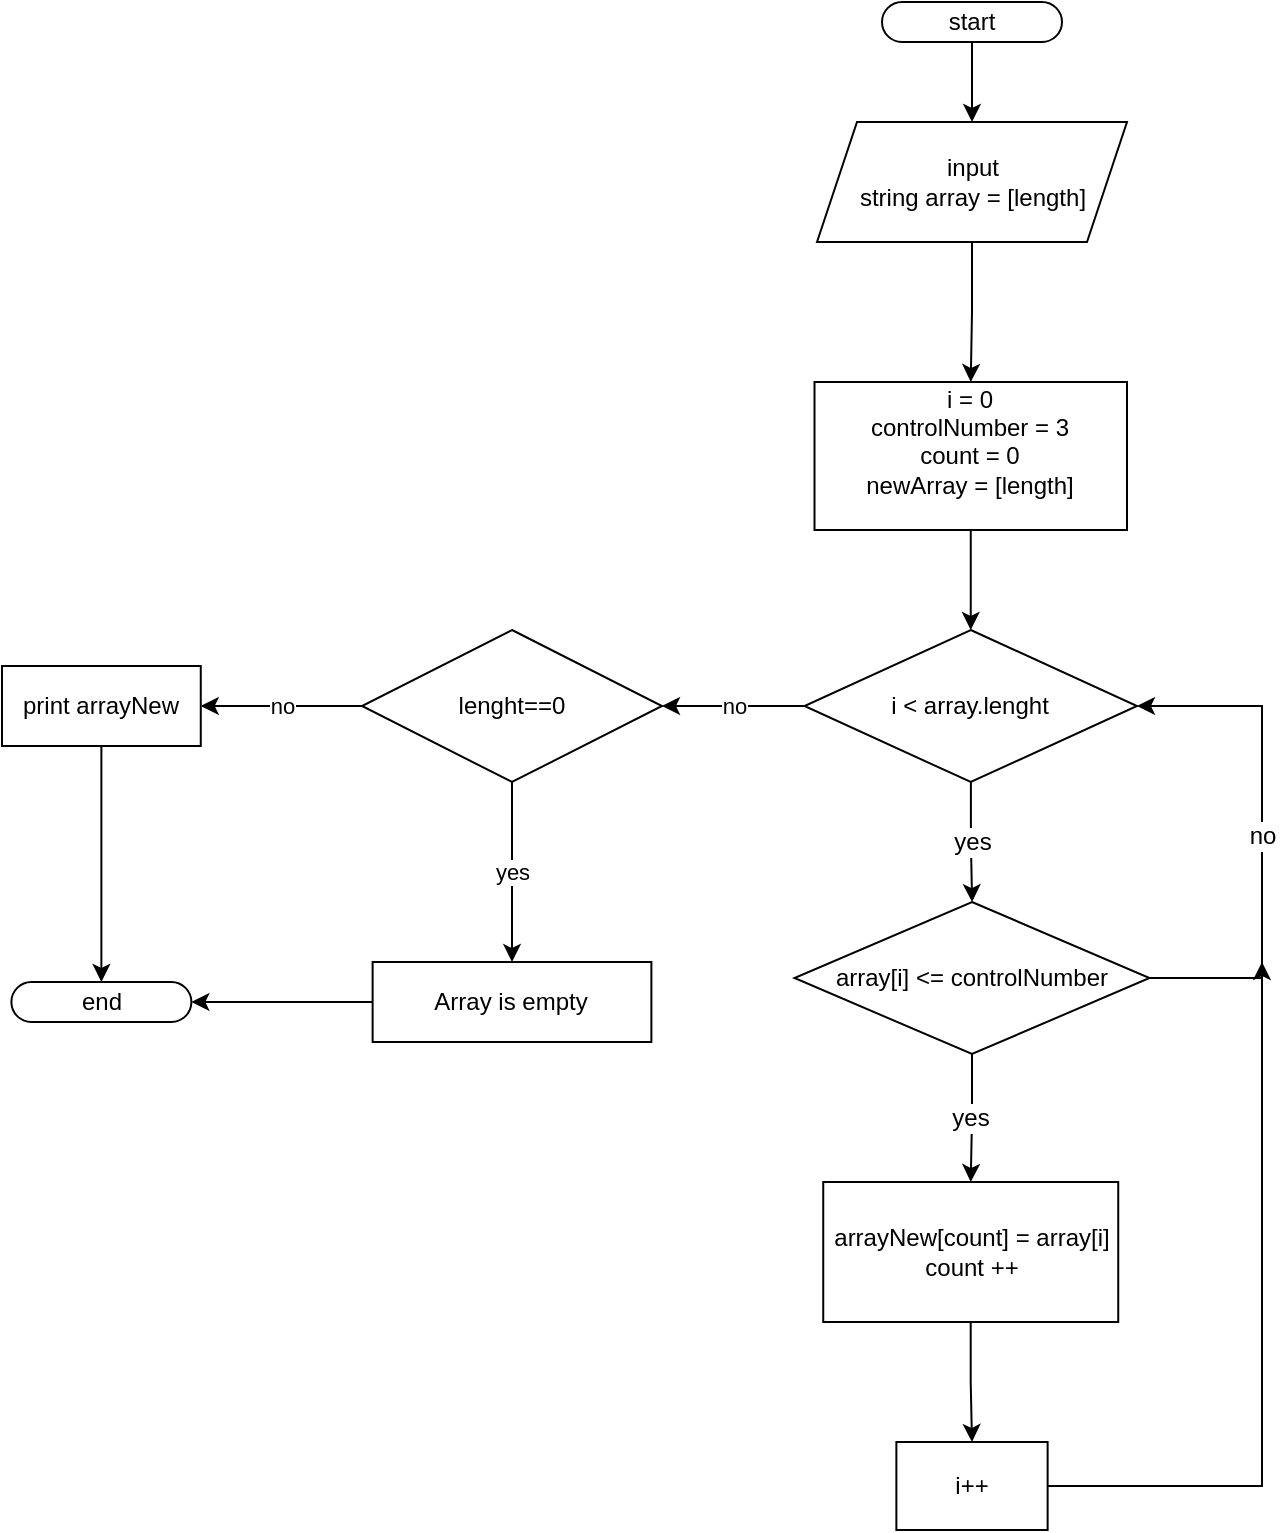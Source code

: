 <mxfile version="20.7.4" type="device"><diagram id="GDuO8Flib6e-O3ZLY6Te" name="Страница 1"><mxGraphModel dx="1257" dy="764" grid="1" gridSize="10" guides="1" tooltips="1" connect="1" arrows="1" fold="1" page="1" pageScale="1" pageWidth="827" pageHeight="1169" math="0" shadow="0"><root><mxCell id="0"/><mxCell id="1" parent="0"/><mxCell id="1QiCX0lnJflw7febKzZV-52" style="edgeStyle=orthogonalEdgeStyle;rounded=0;orthogonalLoop=1;jettySize=auto;html=1;" edge="1" parent="1" source="1QiCX0lnJflw7febKzZV-3" target="1QiCX0lnJflw7febKzZV-24"><mxGeometry relative="1" as="geometry"/></mxCell><mxCell id="1QiCX0lnJflw7febKzZV-3" value="start" style="rounded=1;whiteSpace=wrap;html=1;arcSize=50;fontSize=12;" vertex="1" parent="1"><mxGeometry x="500" y="90" width="90" height="20" as="geometry"/></mxCell><mxCell id="1QiCX0lnJflw7febKzZV-4" value="yes" style="edgeStyle=orthogonalEdgeStyle;rounded=0;orthogonalLoop=1;jettySize=auto;html=1;fontSize=12;" edge="1" parent="1" source="1QiCX0lnJflw7febKzZV-6" target="1QiCX0lnJflw7febKzZV-11"><mxGeometry relative="1" as="geometry"/></mxCell><mxCell id="1QiCX0lnJflw7febKzZV-33" value="no" style="edgeStyle=orthogonalEdgeStyle;rounded=0;orthogonalLoop=1;jettySize=auto;html=1;entryX=1;entryY=0.5;entryDx=0;entryDy=0;" edge="1" parent="1" source="1QiCX0lnJflw7febKzZV-6" target="1QiCX0lnJflw7febKzZV-29"><mxGeometry relative="1" as="geometry"/></mxCell><mxCell id="1QiCX0lnJflw7febKzZV-6" value="&lt;span style=&quot;text-align: left; font-size: 12px;&quot;&gt;i &amp;lt; array.lenght&lt;/span&gt;" style="rhombus;whiteSpace=wrap;html=1;fontSize=12;" vertex="1" parent="1"><mxGeometry x="461.25" y="404" width="166.25" height="76" as="geometry"/></mxCell><mxCell id="1QiCX0lnJflw7febKzZV-7" value="" style="edgeStyle=orthogonalEdgeStyle;rounded=0;orthogonalLoop=1;jettySize=auto;html=1;fontSize=12;" edge="1" parent="1" source="1QiCX0lnJflw7febKzZV-8" target="1QiCX0lnJflw7febKzZV-6"><mxGeometry relative="1" as="geometry"/></mxCell><mxCell id="1QiCX0lnJflw7febKzZV-8" value="&lt;div style=&quot;&quot;&gt;&lt;span style=&quot;background-color: initial;&quot;&gt;i = 0&lt;/span&gt;&lt;/div&gt;&lt;div style=&quot;&quot;&gt;&lt;span style=&quot;background-color: initial;&quot;&gt;controlNumber = 3&lt;/span&gt;&lt;/div&gt;&lt;div style=&quot;&quot;&gt;count = 0&lt;span style=&quot;background-color: initial;&quot;&gt;&lt;br&gt;&lt;/span&gt;&lt;/div&gt;&lt;span style=&quot;font-size: 12px;&quot;&gt;newArray = [length]&lt;/span&gt;&lt;span style=&quot;font-size: 12px;&quot;&gt;&lt;br style=&quot;font-size: 12px;&quot;&gt;&lt;br style=&quot;font-size: 12px;&quot;&gt;&lt;/span&gt;" style="rounded=0;whiteSpace=wrap;html=1;fontSize=12;" vertex="1" parent="1"><mxGeometry x="466.25" y="280" width="156.25" height="74" as="geometry"/></mxCell><mxCell id="1QiCX0lnJflw7febKzZV-9" value="no" style="edgeStyle=orthogonalEdgeStyle;rounded=0;orthogonalLoop=1;jettySize=auto;html=1;fontSize=12;entryX=1;entryY=0.5;entryDx=0;entryDy=0;exitX=1;exitY=0.5;exitDx=0;exitDy=0;" edge="1" parent="1" source="1QiCX0lnJflw7febKzZV-11" target="1QiCX0lnJflw7febKzZV-6"><mxGeometry relative="1" as="geometry"><mxPoint x="650" y="582" as="sourcePoint"/><mxPoint x="770" y="430" as="targetPoint"/><Array as="points"><mxPoint x="690" y="578"/><mxPoint x="690" y="442"/></Array></mxGeometry></mxCell><mxCell id="1QiCX0lnJflw7febKzZV-10" value="yes" style="edgeStyle=orthogonalEdgeStyle;rounded=0;orthogonalLoop=1;jettySize=auto;html=1;entryX=0.5;entryY=0;entryDx=0;entryDy=0;fontSize=12;exitX=0.5;exitY=1;exitDx=0;exitDy=0;entryPerimeter=0;" edge="1" parent="1" source="1QiCX0lnJflw7febKzZV-11" target="1QiCX0lnJflw7febKzZV-18"><mxGeometry relative="1" as="geometry"><mxPoint x="536" y="644" as="sourcePoint"/><mxPoint x="536.25" y="704" as="targetPoint"/><Array as="points"/></mxGeometry></mxCell><mxCell id="1QiCX0lnJflw7febKzZV-11" value="&lt;span style=&quot;text-align: left;&quot;&gt;array&lt;/span&gt;&lt;span style=&quot;font-size: 12px; text-align: left;&quot;&gt;[i&lt;/span&gt;&lt;span style=&quot;font-size: 12px; text-align: left;&quot;&gt;] &amp;lt;=&amp;nbsp;&lt;/span&gt;controlNumber&lt;span style=&quot;font-size: 12px; text-align: left;&quot;&gt;&lt;br&gt;&lt;/span&gt;" style="rhombus;whiteSpace=wrap;html=1;fontSize=12;" vertex="1" parent="1"><mxGeometry x="456.25" y="540" width="177.5" height="76" as="geometry"/></mxCell><mxCell id="1QiCX0lnJflw7febKzZV-30" style="edgeStyle=orthogonalEdgeStyle;rounded=0;orthogonalLoop=1;jettySize=auto;html=1;entryX=0.5;entryY=0;entryDx=0;entryDy=0;" edge="1" parent="1" source="1QiCX0lnJflw7febKzZV-18" target="1QiCX0lnJflw7febKzZV-20"><mxGeometry relative="1" as="geometry"/></mxCell><mxCell id="1QiCX0lnJflw7febKzZV-18" value="arrayNew[count] = array[i]&lt;br&gt;count ++" style="whiteSpace=wrap;html=1;fontSize=12;" vertex="1" parent="1"><mxGeometry x="470.62" y="680" width="147.5" height="70" as="geometry"/></mxCell><mxCell id="1QiCX0lnJflw7febKzZV-32" style="edgeStyle=orthogonalEdgeStyle;rounded=0;orthogonalLoop=1;jettySize=auto;html=1;" edge="1" parent="1" source="1QiCX0lnJflw7febKzZV-20"><mxGeometry relative="1" as="geometry"><mxPoint x="690" y="570" as="targetPoint"/><Array as="points"><mxPoint x="690" y="832"/><mxPoint x="690" y="580"/></Array></mxGeometry></mxCell><mxCell id="1QiCX0lnJflw7febKzZV-20" value="i++" style="whiteSpace=wrap;html=1;fontSize=12;" vertex="1" parent="1"><mxGeometry x="507.19" y="810" width="75.62" height="44" as="geometry"/></mxCell><mxCell id="1QiCX0lnJflw7febKzZV-50" style="edgeStyle=orthogonalEdgeStyle;rounded=0;orthogonalLoop=1;jettySize=auto;html=1;exitX=0;exitY=0.5;exitDx=0;exitDy=0;entryX=1;entryY=0.5;entryDx=0;entryDy=0;" edge="1" parent="1" source="1QiCX0lnJflw7febKzZV-22" target="1QiCX0lnJflw7febKzZV-23"><mxGeometry relative="1" as="geometry"/></mxCell><mxCell id="1QiCX0lnJflw7febKzZV-22" value="Array is empty" style="whiteSpace=wrap;html=1;fontSize=12;" vertex="1" parent="1"><mxGeometry x="245.31" y="570" width="139.38" height="40" as="geometry"/></mxCell><mxCell id="1QiCX0lnJflw7febKzZV-23" value="end" style="rounded=1;whiteSpace=wrap;html=1;arcSize=50;fontSize=12;" vertex="1" parent="1"><mxGeometry x="64.69" y="580" width="90" height="20" as="geometry"/></mxCell><mxCell id="1QiCX0lnJflw7febKzZV-53" style="edgeStyle=orthogonalEdgeStyle;rounded=0;orthogonalLoop=1;jettySize=auto;html=1;entryX=0.5;entryY=0;entryDx=0;entryDy=0;" edge="1" parent="1" source="1QiCX0lnJflw7febKzZV-24" target="1QiCX0lnJflw7febKzZV-8"><mxGeometry relative="1" as="geometry"/></mxCell><mxCell id="1QiCX0lnJflw7febKzZV-24" value="input &lt;br&gt;string array = [length]" style="shape=parallelogram;perimeter=parallelogramPerimeter;whiteSpace=wrap;html=1;fixedSize=1;" vertex="1" parent="1"><mxGeometry x="467.5" y="150" width="155" height="60" as="geometry"/></mxCell><mxCell id="1QiCX0lnJflw7febKzZV-42" value="no" style="edgeStyle=orthogonalEdgeStyle;rounded=0;orthogonalLoop=1;jettySize=auto;html=1;entryX=1;entryY=0.5;entryDx=0;entryDy=0;" edge="1" parent="1" source="1QiCX0lnJflw7febKzZV-29" target="1QiCX0lnJflw7febKzZV-38"><mxGeometry relative="1" as="geometry"/></mxCell><mxCell id="1QiCX0lnJflw7febKzZV-45" value="yes" style="edgeStyle=orthogonalEdgeStyle;rounded=0;orthogonalLoop=1;jettySize=auto;html=1;entryX=0.5;entryY=0;entryDx=0;entryDy=0;" edge="1" parent="1" source="1QiCX0lnJflw7febKzZV-29" target="1QiCX0lnJflw7febKzZV-22"><mxGeometry relative="1" as="geometry"/></mxCell><mxCell id="1QiCX0lnJflw7febKzZV-29" value="&lt;span style=&quot;text-align: left;&quot;&gt;lenght==0&lt;/span&gt;" style="rhombus;whiteSpace=wrap;html=1;fontSize=12;" vertex="1" parent="1"><mxGeometry x="240" y="404" width="150" height="76" as="geometry"/></mxCell><mxCell id="1QiCX0lnJflw7febKzZV-51" style="edgeStyle=orthogonalEdgeStyle;rounded=0;orthogonalLoop=1;jettySize=auto;html=1;exitX=0.5;exitY=1;exitDx=0;exitDy=0;entryX=0.5;entryY=0;entryDx=0;entryDy=0;" edge="1" parent="1" source="1QiCX0lnJflw7febKzZV-38" target="1QiCX0lnJflw7febKzZV-23"><mxGeometry relative="1" as="geometry"/></mxCell><mxCell id="1QiCX0lnJflw7febKzZV-38" value="print arrayNew" style="whiteSpace=wrap;html=1;fontSize=12;" vertex="1" parent="1"><mxGeometry x="60" y="422" width="99.38" height="40" as="geometry"/></mxCell></root></mxGraphModel></diagram></mxfile>